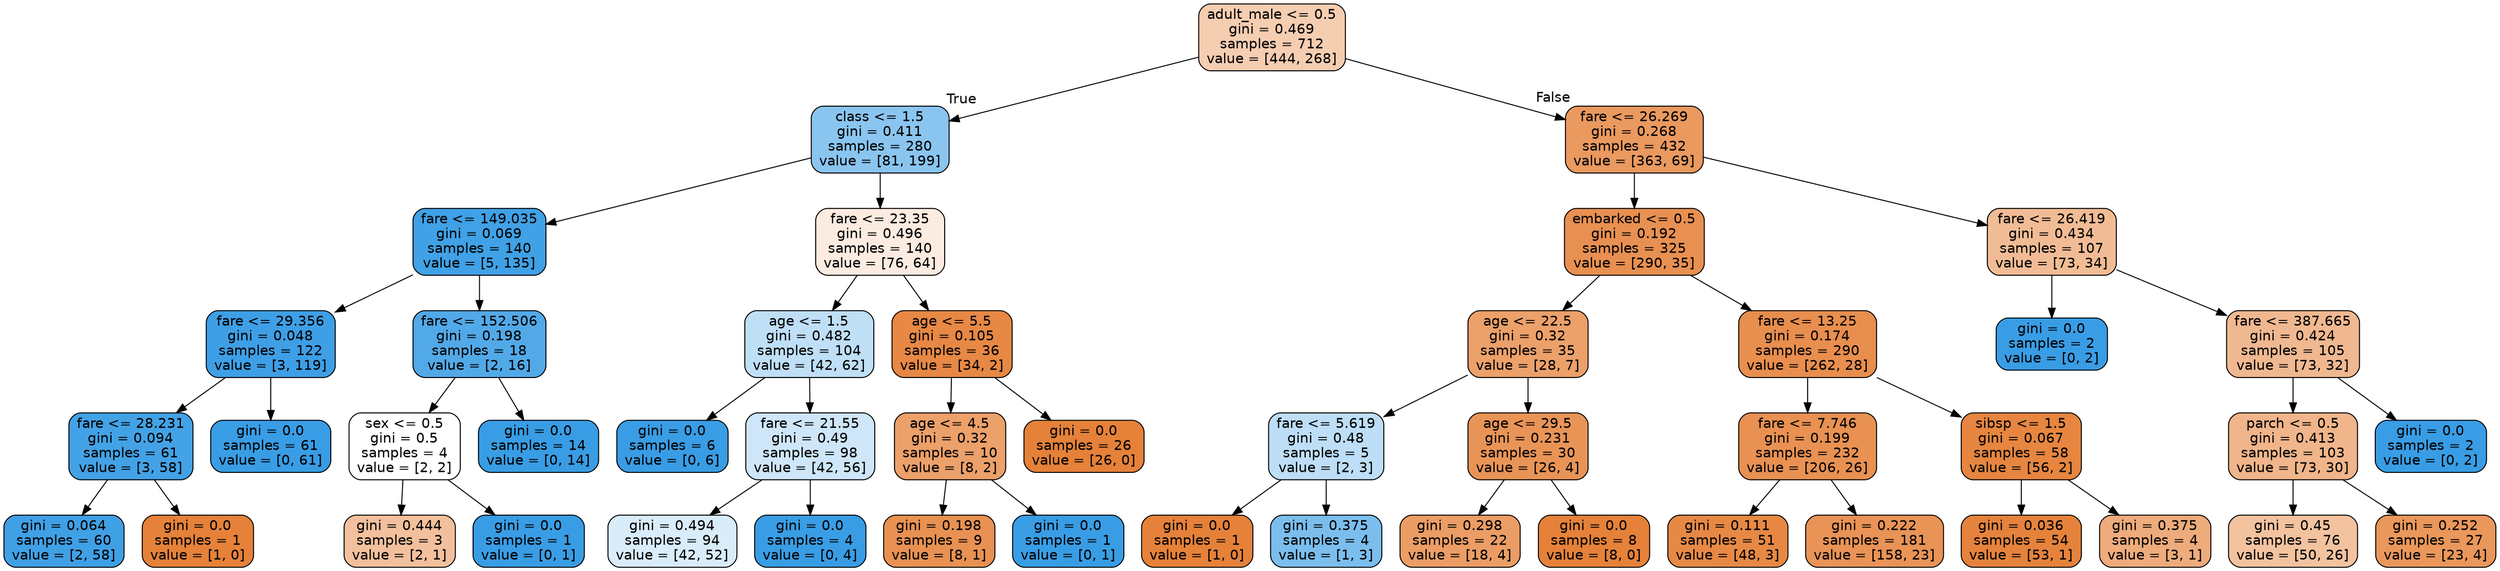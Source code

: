 digraph Tree {
node [shape=box, style="filled, rounded", color="black", fontname="helvetica"] ;
edge [fontname="helvetica"] ;
0 [label="adult_male <= 0.5\ngini = 0.469\nsamples = 712\nvalue = [444, 268]", fillcolor="#f5cdb1"] ;
1 [label="class <= 1.5\ngini = 0.411\nsamples = 280\nvalue = [81, 199]", fillcolor="#8ac5f0"] ;
0 -> 1 [labeldistance=2.5, labelangle=45, headlabel="True"] ;
2 [label="fare <= 149.035\ngini = 0.069\nsamples = 140\nvalue = [5, 135]", fillcolor="#40a1e6"] ;
1 -> 2 ;
3 [label="fare <= 29.356\ngini = 0.048\nsamples = 122\nvalue = [3, 119]", fillcolor="#3e9fe6"] ;
2 -> 3 ;
4 [label="fare <= 28.231\ngini = 0.094\nsamples = 61\nvalue = [3, 58]", fillcolor="#43a2e6"] ;
3 -> 4 ;
5 [label="gini = 0.064\nsamples = 60\nvalue = [2, 58]", fillcolor="#40a0e6"] ;
4 -> 5 ;
6 [label="gini = 0.0\nsamples = 1\nvalue = [1, 0]", fillcolor="#e58139"] ;
4 -> 6 ;
7 [label="gini = 0.0\nsamples = 61\nvalue = [0, 61]", fillcolor="#399de5"] ;
3 -> 7 ;
8 [label="fare <= 152.506\ngini = 0.198\nsamples = 18\nvalue = [2, 16]", fillcolor="#52a9e8"] ;
2 -> 8 ;
9 [label="sex <= 0.5\ngini = 0.5\nsamples = 4\nvalue = [2, 2]", fillcolor="#ffffff"] ;
8 -> 9 ;
10 [label="gini = 0.444\nsamples = 3\nvalue = [2, 1]", fillcolor="#f2c09c"] ;
9 -> 10 ;
11 [label="gini = 0.0\nsamples = 1\nvalue = [0, 1]", fillcolor="#399de5"] ;
9 -> 11 ;
12 [label="gini = 0.0\nsamples = 14\nvalue = [0, 14]", fillcolor="#399de5"] ;
8 -> 12 ;
13 [label="fare <= 23.35\ngini = 0.496\nsamples = 140\nvalue = [76, 64]", fillcolor="#fbebe0"] ;
1 -> 13 ;
14 [label="age <= 1.5\ngini = 0.482\nsamples = 104\nvalue = [42, 62]", fillcolor="#bfdff7"] ;
13 -> 14 ;
15 [label="gini = 0.0\nsamples = 6\nvalue = [0, 6]", fillcolor="#399de5"] ;
14 -> 15 ;
16 [label="fare <= 21.55\ngini = 0.49\nsamples = 98\nvalue = [42, 56]", fillcolor="#cee6f8"] ;
14 -> 16 ;
17 [label="gini = 0.494\nsamples = 94\nvalue = [42, 52]", fillcolor="#d9ecfa"] ;
16 -> 17 ;
18 [label="gini = 0.0\nsamples = 4\nvalue = [0, 4]", fillcolor="#399de5"] ;
16 -> 18 ;
19 [label="age <= 5.5\ngini = 0.105\nsamples = 36\nvalue = [34, 2]", fillcolor="#e78845"] ;
13 -> 19 ;
20 [label="age <= 4.5\ngini = 0.32\nsamples = 10\nvalue = [8, 2]", fillcolor="#eca06a"] ;
19 -> 20 ;
21 [label="gini = 0.198\nsamples = 9\nvalue = [8, 1]", fillcolor="#e89152"] ;
20 -> 21 ;
22 [label="gini = 0.0\nsamples = 1\nvalue = [0, 1]", fillcolor="#399de5"] ;
20 -> 22 ;
23 [label="gini = 0.0\nsamples = 26\nvalue = [26, 0]", fillcolor="#e58139"] ;
19 -> 23 ;
24 [label="fare <= 26.269\ngini = 0.268\nsamples = 432\nvalue = [363, 69]", fillcolor="#ea995f"] ;
0 -> 24 [labeldistance=2.5, labelangle=-45, headlabel="False"] ;
25 [label="embarked <= 0.5\ngini = 0.192\nsamples = 325\nvalue = [290, 35]", fillcolor="#e89051"] ;
24 -> 25 ;
26 [label="age <= 22.5\ngini = 0.32\nsamples = 35\nvalue = [28, 7]", fillcolor="#eca06a"] ;
25 -> 26 ;
27 [label="fare <= 5.619\ngini = 0.48\nsamples = 5\nvalue = [2, 3]", fillcolor="#bddef6"] ;
26 -> 27 ;
28 [label="gini = 0.0\nsamples = 1\nvalue = [1, 0]", fillcolor="#e58139"] ;
27 -> 28 ;
29 [label="gini = 0.375\nsamples = 4\nvalue = [1, 3]", fillcolor="#7bbeee"] ;
27 -> 29 ;
30 [label="age <= 29.5\ngini = 0.231\nsamples = 30\nvalue = [26, 4]", fillcolor="#e99457"] ;
26 -> 30 ;
31 [label="gini = 0.298\nsamples = 22\nvalue = [18, 4]", fillcolor="#eb9d65"] ;
30 -> 31 ;
32 [label="gini = 0.0\nsamples = 8\nvalue = [8, 0]", fillcolor="#e58139"] ;
30 -> 32 ;
33 [label="fare <= 13.25\ngini = 0.174\nsamples = 290\nvalue = [262, 28]", fillcolor="#e88e4e"] ;
25 -> 33 ;
34 [label="fare <= 7.746\ngini = 0.199\nsamples = 232\nvalue = [206, 26]", fillcolor="#e89152"] ;
33 -> 34 ;
35 [label="gini = 0.111\nsamples = 51\nvalue = [48, 3]", fillcolor="#e78945"] ;
34 -> 35 ;
36 [label="gini = 0.222\nsamples = 181\nvalue = [158, 23]", fillcolor="#e99356"] ;
34 -> 36 ;
37 [label="sibsp <= 1.5\ngini = 0.067\nsamples = 58\nvalue = [56, 2]", fillcolor="#e68640"] ;
33 -> 37 ;
38 [label="gini = 0.036\nsamples = 54\nvalue = [53, 1]", fillcolor="#e5833d"] ;
37 -> 38 ;
39 [label="gini = 0.375\nsamples = 4\nvalue = [3, 1]", fillcolor="#eeab7b"] ;
37 -> 39 ;
40 [label="fare <= 26.419\ngini = 0.434\nsamples = 107\nvalue = [73, 34]", fillcolor="#f1bc95"] ;
24 -> 40 ;
41 [label="gini = 0.0\nsamples = 2\nvalue = [0, 2]", fillcolor="#399de5"] ;
40 -> 41 ;
42 [label="fare <= 387.665\ngini = 0.424\nsamples = 105\nvalue = [73, 32]", fillcolor="#f0b890"] ;
40 -> 42 ;
43 [label="parch <= 0.5\ngini = 0.413\nsamples = 103\nvalue = [73, 30]", fillcolor="#f0b58a"] ;
42 -> 43 ;
44 [label="gini = 0.45\nsamples = 76\nvalue = [50, 26]", fillcolor="#f3c3a0"] ;
43 -> 44 ;
45 [label="gini = 0.252\nsamples = 27\nvalue = [23, 4]", fillcolor="#ea975b"] ;
43 -> 45 ;
46 [label="gini = 0.0\nsamples = 2\nvalue = [0, 2]", fillcolor="#399de5"] ;
42 -> 46 ;
}
